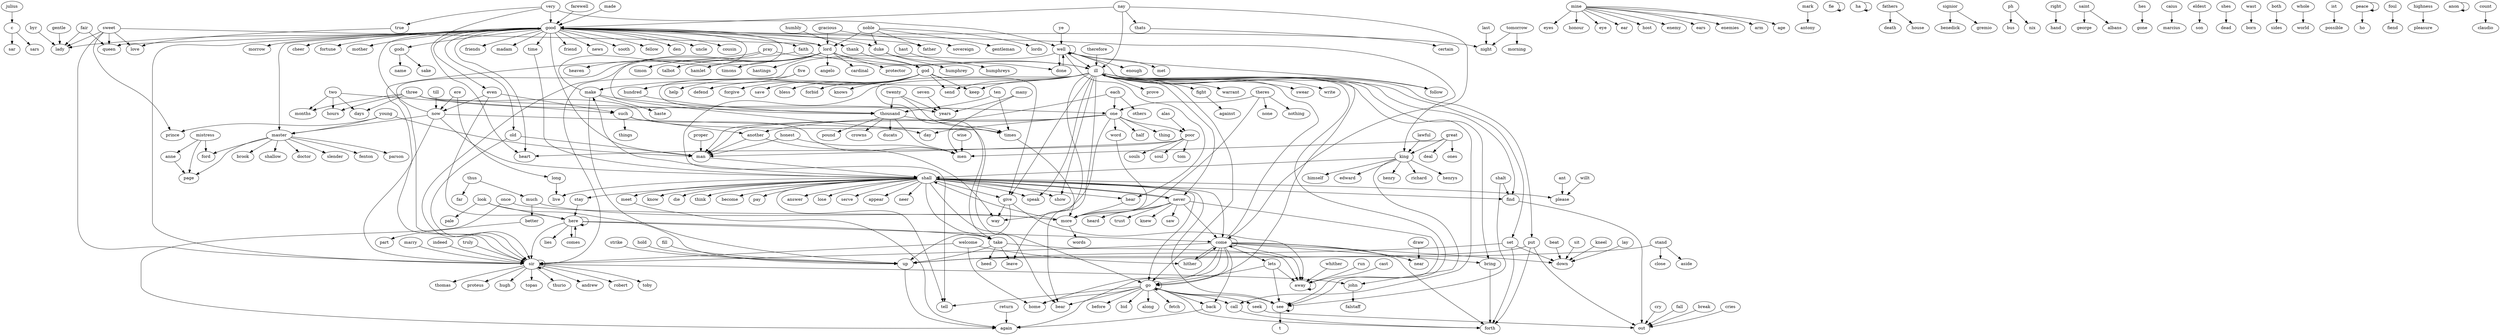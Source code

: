 digraph words {
	"c" -> "sar"[weight=346]
	"good" -> "lord"[weight=153]
	"here" -> "comes"[weight=153]
	"sir" -> "john"[weight=152]
	"come" -> "come"[weight=116]
	"good" -> "morrow"[weight=113]
	"come" -> "hither"[weight=107]
	"mine" -> "eyes"[weight=104]
	"mine" -> "honour"[weight=79]
	"good" -> "sir"[weight=73]
	"c" -> "sars"[weight=73]
	"shall" -> "find"[weight=73]
	"once" -> "more"[weight=71]
	"ill" -> "tell"[weight=70]
	"shall" -> "see"[weight=67]
	"even" -> "now"[weight=63]
	"very" -> "well"[weight=62]
	"ill" -> "make"[weight=61]
	"old" -> "man"[weight=57]
	"noble" -> "lord"[weight=56]
	"god" -> "save"[weight=55]
	"ill" -> "give"[weight=55]
	"good" -> "master"[weight=51]
	"ill" -> "go"[weight=49]
	"shall" -> "make"[weight=48]
	"well" -> "sir"[weight=48]
	"now" -> "sir"[weight=47]
	"good" -> "night"[weight=46]
	"much" -> "more"[weight=46]
	"gracious" -> "lord"[weight=46]
	"marry" -> "sir"[weight=45]
	"set" -> "down"[weight=45]
	"shall" -> "never"[weight=42]
	"comes" -> "here"[weight=42]
	"mark" -> "antony"[weight=42]
	"shall" -> "hear"[weight=41]
	"fie" -> "fie"[weight=41]
	"shall" -> "go"[weight=41]
	"back" -> "again"[weight=41]
	"come" -> "sir"[weight=40]
	"honest" -> "man"[weight=40]
	"one" -> "word"[weight=40]
	"ten" -> "thousand"[weight=39]
	"take" -> "heed"[weight=38]
	"shall" -> "know"[weight=36]
	"master" -> "brook"[weight=36]
	"never" -> "saw"[weight=35]
	"ha" -> "ha"[weight=34]
	"till" -> "now"[weight=34]
	"go" -> "along"[weight=33]
	"take" -> "up"[weight=33]
	"well" -> "well"[weight=33]
	"one" -> "thing"[weight=33]
	"once" -> "again"[weight=32]
	"now" -> "good"[weight=32]
	"mine" -> "eye"[weight=32]
	"find" -> "out"[weight=31]
	"stand" -> "up"[weight=31]
	"one" -> "another"[weight=30]
	"last" -> "night"[weight=30]
	"very" -> "good"[weight=30]
	"good" -> "lady"[weight=29]
	"come" -> "away"[weight=29]
	"king" -> "henry"[weight=29]
	"pray" -> "god"[weight=29]
	"well" -> "enough"[weight=29]
	"sit" -> "down"[weight=29]
	"ill" -> "take"[weight=29]
	"take" -> "away"[weight=29]
	"lets" -> "see"[weight=28]
	"make" -> "haste"[weight=28]
	"good" -> "friends"[weight=28]
	"here" -> "sir"[weight=28]
	"good" -> "time"[weight=28]
	"ten" -> "times"[weight=28]
	"master" -> "shallow"[weight=28]
	"sir" -> "toby"[weight=28]
	"ill" -> "bring"[weight=28]
	"good" -> "madam"[weight=27]
	"well" -> "met"[weight=27]
	"mistress" -> "ford"[weight=27]
	"sir" -> "thomas"[weight=27]
	"ant" -> "please"[weight=27]
	"anne" -> "page"[weight=27]
	"good" -> "faith"[weight=26]
	"mine" -> "ear"[weight=26]
	"gods" -> "sake"[weight=26]
	"master" -> "page"[weight=26]
	"good" -> "friend"[weight=26]
	"mistress" -> "page"[weight=26]
	"thousand" -> "ducats"[weight=26]
	"sweet" -> "lady"[weight=26]
	"such" -> "another"[weight=26]
	"put" -> "up"[weight=26]
	"young" -> "man"[weight=25]
	"lord" -> "hastings"[weight=25]
	"come" -> "again"[weight=25]
	"ill" -> "speak"[weight=25]
	"come" -> "lets"[weight=25]
	"here" -> "come"[weight=25]
	"mine" -> "host"[weight=24]
	"two" -> "hours"[weight=24]
	"thus" -> "far"[weight=24]
	"look" -> "here"[weight=24]
	"god" -> "bless"[weight=24]
	"ill" -> "see"[weight=23]
	"king" -> "richard"[weight=23]
	"never" -> "shall"[weight=23]
	"come" -> "forth"[weight=23]
	"come" -> "go"[weight=23]
	"shall" -> "give"[weight=23]
	"shall" -> "come"[weight=23]
	"mistress" -> "anne"[weight=23]
	"ill" -> "follow"[weight=22]
	"good" -> "man"[weight=22]
	"shall" -> "die"[weight=22]
	"gods" -> "name"[weight=22]
	"time" -> "shall"[weight=22]
	"thousand" -> "times"[weight=22]
	"lord" -> "angelo"[weight=22]
	"ill" -> "keep"[weight=22]
	"fathers" -> "death"[weight=21]
	"three" -> "thousand"[weight=21]
	"god" -> "forbid"[weight=21]
	"hast" -> "done"[weight=21]
	"never" -> "see"[weight=21]
	"nay" -> "good"[weight=21]
	"good" -> "old"[weight=21]
	"god" -> "give"[weight=21]
	"lord" -> "cardinal"[weight=21]
	"long" -> "live"[weight=20]
	"shall" -> "think"[weight=20]
	"sweet" -> "queen"[weight=20]
	"john" -> "falstaff"[weight=20]
	"god" -> "knows"[weight=20]
	"bring" -> "forth"[weight=20]
	"very" -> "true"[weight=20]
	"away" -> "away"[weight=20]
	"one" -> "day"[weight=19]
	"ill" -> "send"[weight=19]
	"lord" -> "ill"[weight=19]
	"young" -> "prince"[weight=19]
	"lets" -> "away"[weight=19]
	"never" -> "come"[weight=19]
	"mine" -> "enemy"[weight=19]
	"mine" -> "ears"[weight=19]
	"lord" -> "sir"[weight=19]
	"lord" -> "protector"[weight=19]
	"good" -> "news"[weight=19]
	"hold" -> "up"[weight=19]
	"well" -> "done"[weight=18]
	"come" -> "down"[weight=18]
	"signior" -> "benedick"[weight=18]
	"shalt" -> "find"[weight=18]
	"shall" -> "live"[weight=18]
	"shall" -> "become"[weight=18]
	"thus" -> "much"[weight=18]
	"come" -> "home"[weight=18]
	"twenty" -> "times"[weight=18]
	"run" -> "away"[weight=18]
	"ill" -> "prove"[weight=18]
	"master" -> "doctor"[weight=18]
	"master" -> "slender"[weight=18]
	"great" -> "king"[weight=18]
	"ph" -> "bus"[weight=18]
	"good" -> "day"[weight=18]
	"never" -> "more"[weight=18]
	"nay" -> "ill"[weight=18]
	"come" -> "near"[weight=18]
	"many" -> "years"[weight=17]
	"good" -> "sooth"[weight=17]
	"lets" -> "go"[weight=17]
	"sir" -> "proteus"[weight=17]
	"faith" -> "sir"[weight=17]
	"make" -> "up"[weight=17]
	"sir" -> "hugh"[weight=17]
	"good" -> "father"[weight=17]
	"master" -> "fenton"[weight=17]
	"poor" -> "man"[weight=17]
	"nay" -> "come"[weight=17]
	"honest" -> "men"[weight=17]
	"cast" -> "away"[weight=17]
	"three" -> "years"[weight=17]
	"well" -> "go"[weight=17]
	"ill" -> "leave"[weight=17]
	"indeed" -> "sir"[weight=17]
	"thousand" -> "pound"[weight=17]
	"humbly" -> "thank"[weight=17]
	"thousand" -> "crowns"[weight=17]
	"ill" -> "call"[weight=17]
	"alas" -> "poor"[weight=17]
	"right" -> "hand"[weight=16]
	"twenty" -> "thousand"[weight=16]
	"good" -> "fellow"[weight=16]
	"two" -> "days"[weight=16]
	"two" -> "such"[weight=16]
	"go" -> "home"[weight=16]
	"ill" -> "never"[weight=16]
	"noble" -> "duke"[weight=16]
	"five" -> "hundred"[weight=16]
	"go" -> "seek"[weight=16]
	"go" -> "go"[weight=16]
	"well" -> "ill"[weight=16]
	"thank" -> "god"[weight=16]
	"god" -> "help"[weight=16]
	"one" -> "man"[weight=16]
	"go" -> "fetch"[weight=16]
	"make" -> "one"[weight=16]
	"cry" -> "out"[weight=16]
	"sweet" -> "lord"[weight=16]
	"stay" -> "here"[weight=16]
	"king" -> "henrys"[weight=16]
	"sir" -> "topas"[weight=16]
	"three" -> "times"[weight=16]
	"shall" -> "please"[weight=16]
	"shall" -> "pay"[weight=16]
	"ill" -> "warrant"[weight=16]
	"here" -> "lies"[weight=16]
	"now" -> "shall"[weight=15]
	"fight" -> "against"[weight=15]
	"sweet" -> "sir"[weight=15]
	"theres" -> "one"[weight=15]
	"saint" -> "george"[weight=15]
	"nay" -> "thats"[weight=15]
	"duke" -> "humphrey"[weight=15]
	"set" -> "forth"[weight=15]
	"shall" -> "bear"[weight=15]
	"stand" -> "aside"[weight=15]
	"shall" -> "meet"[weight=15]
	"give" -> "way"[weight=15]
	"one" -> "half"[weight=15]
	"well" -> "hear"[weight=15]
	"each" -> "one"[weight=15]
	"thousand" -> "men"[weight=15]
	"ill" -> "bear"[weight=15]
	"fathers" -> "house"[weight=15]
	"poor" -> "soul"[weight=15]
	"pray" -> "sir"[weight=15]
	"hes" -> "gone"[weight=15]
	"good" -> "den"[weight=15]
	"ill" -> "show"[weight=15]
	"master" -> "ford"[weight=15]
	"good" -> "even"[weight=15]
	"mine" -> "enemies"[weight=15]
	"king" -> "shall"[weight=15]
	"good" -> "king"[weight=15]
	"good" -> "uncle"[weight=15]
	"go" -> "tell"[weight=15]
	"make" -> "good"[weight=15]
	"look" -> "pale"[weight=15]
	"fair" -> "lady"[weight=14]
	"twenty" -> "years"[weight=14]
	"truly" -> "sir"[weight=14]
	"here" -> "take"[weight=14]
	"even" -> "such"[weight=14]
	"up" -> "again"[weight=14]
	"come" -> "back"[weight=14]
	"here" -> "here"[weight=14]
	"come" -> "bring"[weight=14]
	"caius" -> "marcius"[weight=14]
	"fall" -> "out"[weight=14]
	"return" -> "again"[weight=14]
	"saint" -> "albans"[weight=14]
	"farewell" -> "good"[weight=14]
	"see" -> "see"[weight=14]
	"three" -> "days"[weight=14]
	"seven" -> "years"[weight=14]
	"good" -> "cousin"[weight=14]
	"go" -> "see"[weight=14]
	"never" -> "heard"[weight=14]
	"eldest" -> "son"[weight=14]
	"signior" -> "gremio"[weight=14]
	"never" -> "trust"[weight=14]
	"shes" -> "dead"[weight=14]
	"noble" -> "father"[weight=14]
	"noble" -> "gentleman"[weight=14]
	"welcome" -> "sir"[weight=14]
	"go" -> "before"[weight=14]
	"very" -> "heart"[weight=14]
	"old" -> "sir"[weight=14]
	"good" -> "cheer"[weight=14]
	"draw" -> "near"[weight=13]
	"shall" -> "answer"[weight=13]
	"sir" -> "sir"[weight=13]
	"made" -> "good"[weight=13]
	"sir" -> "thurio"[weight=13]
	"look" -> "up"[weight=13]
	"gracious" -> "sovereign"[weight=13]
	"sir" -> "andrew"[weight=13]
	"kneel" -> "down"[weight=13]
	"shall" -> "take"[weight=13]
	"lord" -> "timon"[weight=13]
	"thats" -> "certain"[weight=13]
	"good" -> "heart"[weight=13]
	"take" -> "leave"[weight=13]
	"lord" -> "talbot"[weight=13]
	"shall" -> "lose"[weight=13]
	"lay" -> "down"[weight=13]
	"great" -> "men"[weight=13]
	"ere" -> "long"[weight=13]
	"master" -> "parson"[weight=13]
	"welcome" -> "hither"[weight=13]
	"wast" -> "born"[weight=13]
	"both" -> "sides"[weight=13]
	"go" -> "bid"[weight=13]
	"go" -> "back"[weight=13]
	"give" -> "up"[weight=13]
	"hither" -> "come"[weight=13]
	"true" -> "love"[weight=13]
	"go" -> "call"[weight=13]
	"tomorrow" -> "morning"[weight=13]
	"ill" -> "find"[weight=13]
	"proper" -> "man"[weight=13]
	"put" -> "forth"[weight=13]
	"willt" -> "please"[weight=13]
	"put" -> "out"[weight=13]
	"wise" -> "men"[weight=13]
	"god" -> "defend"[weight=13]
	"word" -> "more"[weight=13]
	"seek" -> "out"[weight=13]
	"hear" -> "more"[weight=13]
	"whole" -> "world"[weight=12]
	"ill" -> "fight"[weight=12]
	"stand" -> "close"[weight=12]
	"great" -> "deal"[weight=12]
	"young" -> "master"[weight=12]
	"julius" -> "c"[weight=12]
	"such" -> "things"[weight=12]
	"sweet" -> "love"[weight=12]
	"sweet" -> "prince"[weight=12]
	"break" -> "out"[weight=12]
	"cries" -> "out"[weight=12]
	"tomorrow" -> "night"[weight=12]
	"ill" -> "swear"[weight=12]
	"ill" -> "write"[weight=12]
	"theres" -> "none"[weight=12]
	"three" -> "months"[weight=12]
	"three" -> "hours"[weight=12]
	"theres" -> "nothing"[weight=12]
	"ist" -> "possible"[weight=12]
	"great" -> "ones"[weight=12]
	"mine" -> "arm"[weight=12]
	"fair" -> "queen"[weight=12]
	"set" -> "up"[weight=12]
	"good" -> "fortune"[weight=12]
	"man" -> "shall"[weight=12]
	"fill" -> "up"[weight=12]
	"good" -> "duke"[weight=12]
	"each" -> "others"[weight=12]
	"ph" -> "nix"[weight=12]
	"peace" -> "peace"[weight=12]
	"one" -> "way"[weight=12]
	"foul" -> "fiend"[weight=12]
	"meet" -> "again"[weight=12]
	"gentle" -> "lady"[weight=12]
	"give" -> "away"[weight=12]
	"noble" -> "lords"[weight=12]
	"god" -> "send"[weight=12]
	"god" -> "keep"[weight=12]
	"go" -> "forth"[weight=12]
	"god" -> "forgive"[weight=12]
	"never" -> "knew"[weight=12]
	"more" -> "words"[weight=12]
	"much" -> "better"[weight=12]
	"sir" -> "robert"[weight=12]
	"shall" -> "serve"[weight=12]
	"good" -> "mother"[weight=12]
	"shall" -> "speak"[weight=12]
	"shall" -> "stay"[weight=12]
	"good" -> "queen"[weight=12]
	"lord" -> "hamlet"[weight=12]
	"shalt" -> "see"[weight=12]
	"shall" -> "tell"[weight=11]
	"welcome" -> "home"[weight=11]
	"now" -> "go"[weight=11]
	"now" -> "master"[weight=11]
	"go" -> "bear"[weight=11]
	"such" -> "men"[weight=11]
	"well" -> "follow"[weight=11]
	"byr" -> "lady"[weight=11]
	"highness" -> "pleasure"[weight=11]
	"two" -> "months"[weight=11]
	"ill" -> "put"[weight=11]
	"better" -> "part"[weight=11]
	"lawful" -> "king"[weight=11]
	"strike" -> "up"[weight=11]
	"hundred" -> "thousand"[weight=11]
	"beat" -> "down"[weight=11]
	"another" -> "way"[weight=11]
	"another" -> "man"[weight=11]
	"whither" -> "away"[weight=11]
	"duke" -> "humphreys"[weight=11]
	"more" -> "shall"[weight=11]
	"ye" -> "well"[weight=11]
	"anon" -> "anon"[weight=11]
	"each" -> "man"[weight=11]
	"ere" -> "now"[weight=11]
	"come" -> "ill"[weight=11]
	"therefore" -> "ill"[weight=11]
	"theres" -> "more"[weight=11]
	"faith" -> "ill"[weight=11]
	"lord" -> "timons"[weight=11]
	"king" -> "himself"[weight=11]
	"shall" -> "appear"[weight=11]
	"king" -> "edward"[weight=11]
	"good" -> "gods"[weight=11]
	"count" -> "claudio"[weight=11]
	"shall" -> "neer"[weight=11]
	"see" -> "t"[weight=11]
	"many" -> "men"[weight=11]
	"even" -> "here"[weight=11]
	"one" -> "poor"[weight=11]
	"pray" -> "heaven"[weight=11]
	"poor" -> "tom"[weight=11]
	"poor" -> "souls"[weight=11]
	"poor" -> "heart"[weight=11]
	"call" -> "forth"[weight=11]
	"times" -> "more"[weight=11]
	"done" -> "well"[weight=11]
	"mine" -> "age"[weight=11]
	"shall" -> "show"[weight=11]
	"peace" -> "ho"[weight=11]
	"five" -> "thousand"[weight=11]
	"ill" -> "set"[weight=11]
	"king" -> "john"[weight=11]
}